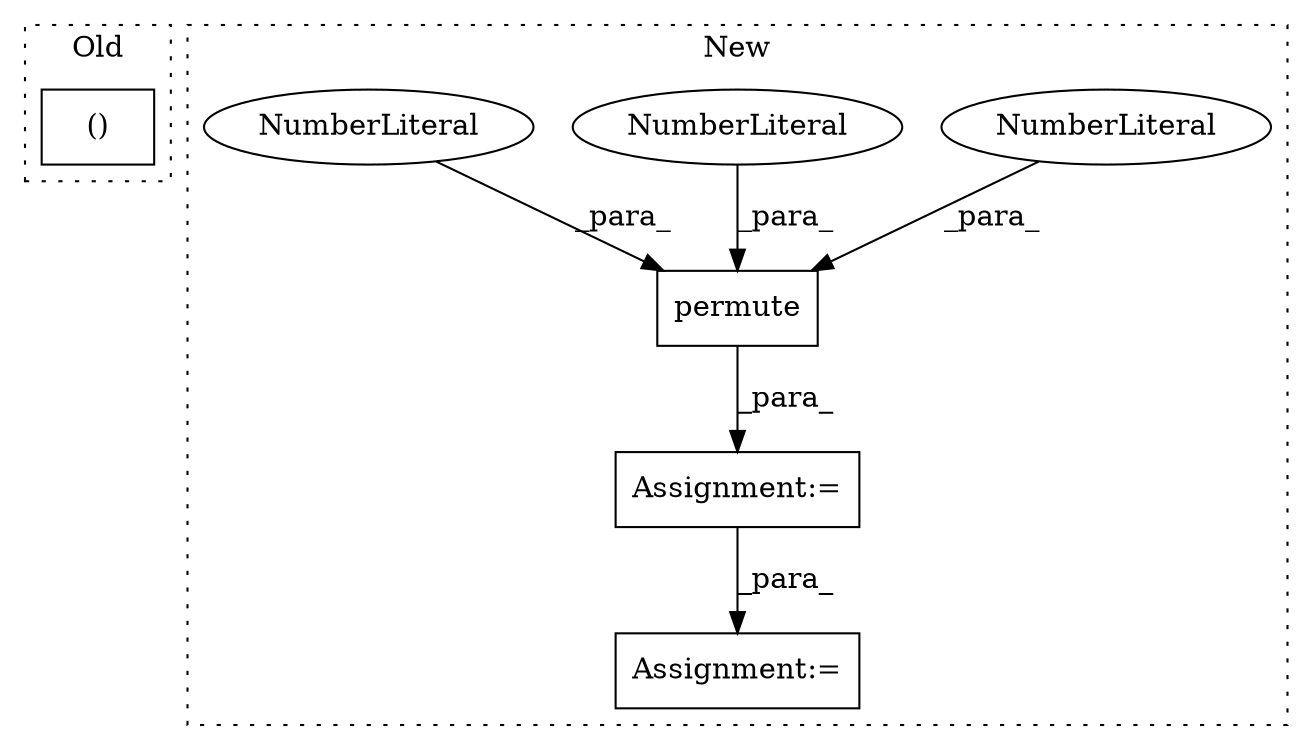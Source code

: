digraph G {
subgraph cluster0 {
1 [label="()" a="106" s="3475" l="50" shape="box"];
label = "Old";
style="dotted";
}
subgraph cluster1 {
2 [label="permute" a="32" s="3605,3618" l="8,1" shape="box"];
3 [label="NumberLiteral" a="34" s="3617" l="1" shape="ellipse"];
4 [label="NumberLiteral" a="34" s="3615" l="1" shape="ellipse"];
5 [label="NumberLiteral" a="34" s="3613" l="1" shape="ellipse"];
6 [label="Assignment:=" a="7" s="3591" l="1" shape="box"];
7 [label="Assignment:=" a="7" s="3702" l="1" shape="box"];
label = "New";
style="dotted";
}
2 -> 6 [label="_para_"];
3 -> 2 [label="_para_"];
4 -> 2 [label="_para_"];
5 -> 2 [label="_para_"];
6 -> 7 [label="_para_"];
}
